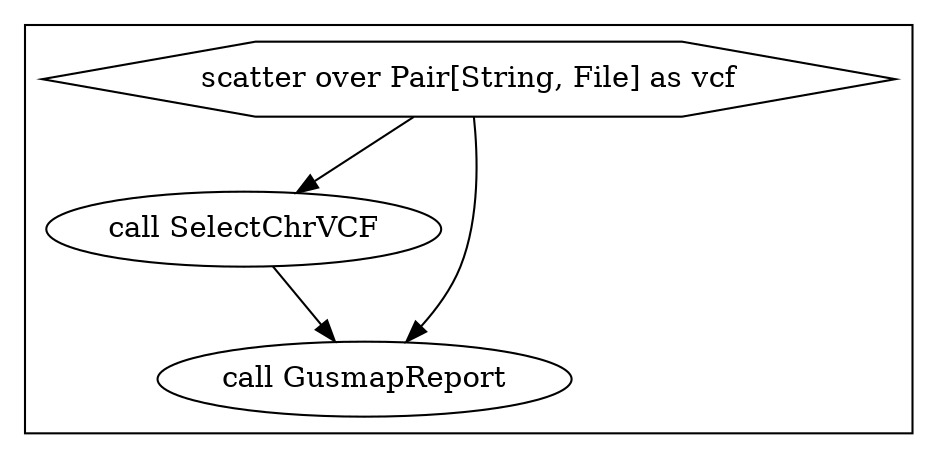 digraph GusmapMaps {
  #rankdir=LR;
  compound=true;

  # Links
  SCATTER_0_VARIABLE_vcf -> CALL_SelectChrVCF
  SCATTER_0_VARIABLE_vcf -> CALL_GusmapReport
  CALL_SelectChrVCF -> CALL_GusmapReport

  # Nodes
  subgraph cluster_0 {
    style="filled,solid";
    fillcolor=white;
    CALL_SelectChrVCF [label="call SelectChrVCF"]
    CALL_GusmapReport [label="call GusmapReport"]
    SCATTER_0_VARIABLE_vcf [shape="hexagon" label="scatter over Pair[String, File] as vcf"]
  }
}

